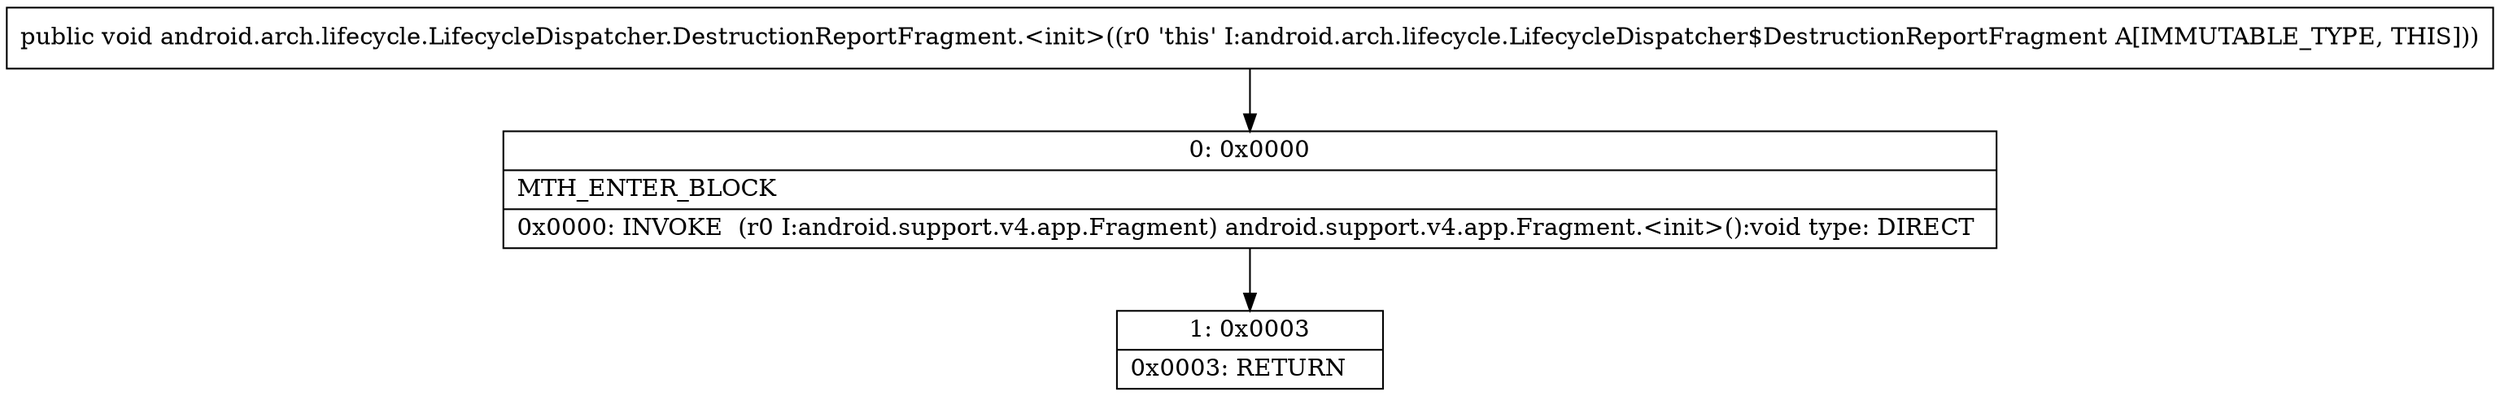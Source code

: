 digraph "CFG forandroid.arch.lifecycle.LifecycleDispatcher.DestructionReportFragment.\<init\>()V" {
Node_0 [shape=record,label="{0\:\ 0x0000|MTH_ENTER_BLOCK\l|0x0000: INVOKE  (r0 I:android.support.v4.app.Fragment) android.support.v4.app.Fragment.\<init\>():void type: DIRECT \l}"];
Node_1 [shape=record,label="{1\:\ 0x0003|0x0003: RETURN   \l}"];
MethodNode[shape=record,label="{public void android.arch.lifecycle.LifecycleDispatcher.DestructionReportFragment.\<init\>((r0 'this' I:android.arch.lifecycle.LifecycleDispatcher$DestructionReportFragment A[IMMUTABLE_TYPE, THIS])) }"];
MethodNode -> Node_0;
Node_0 -> Node_1;
}

